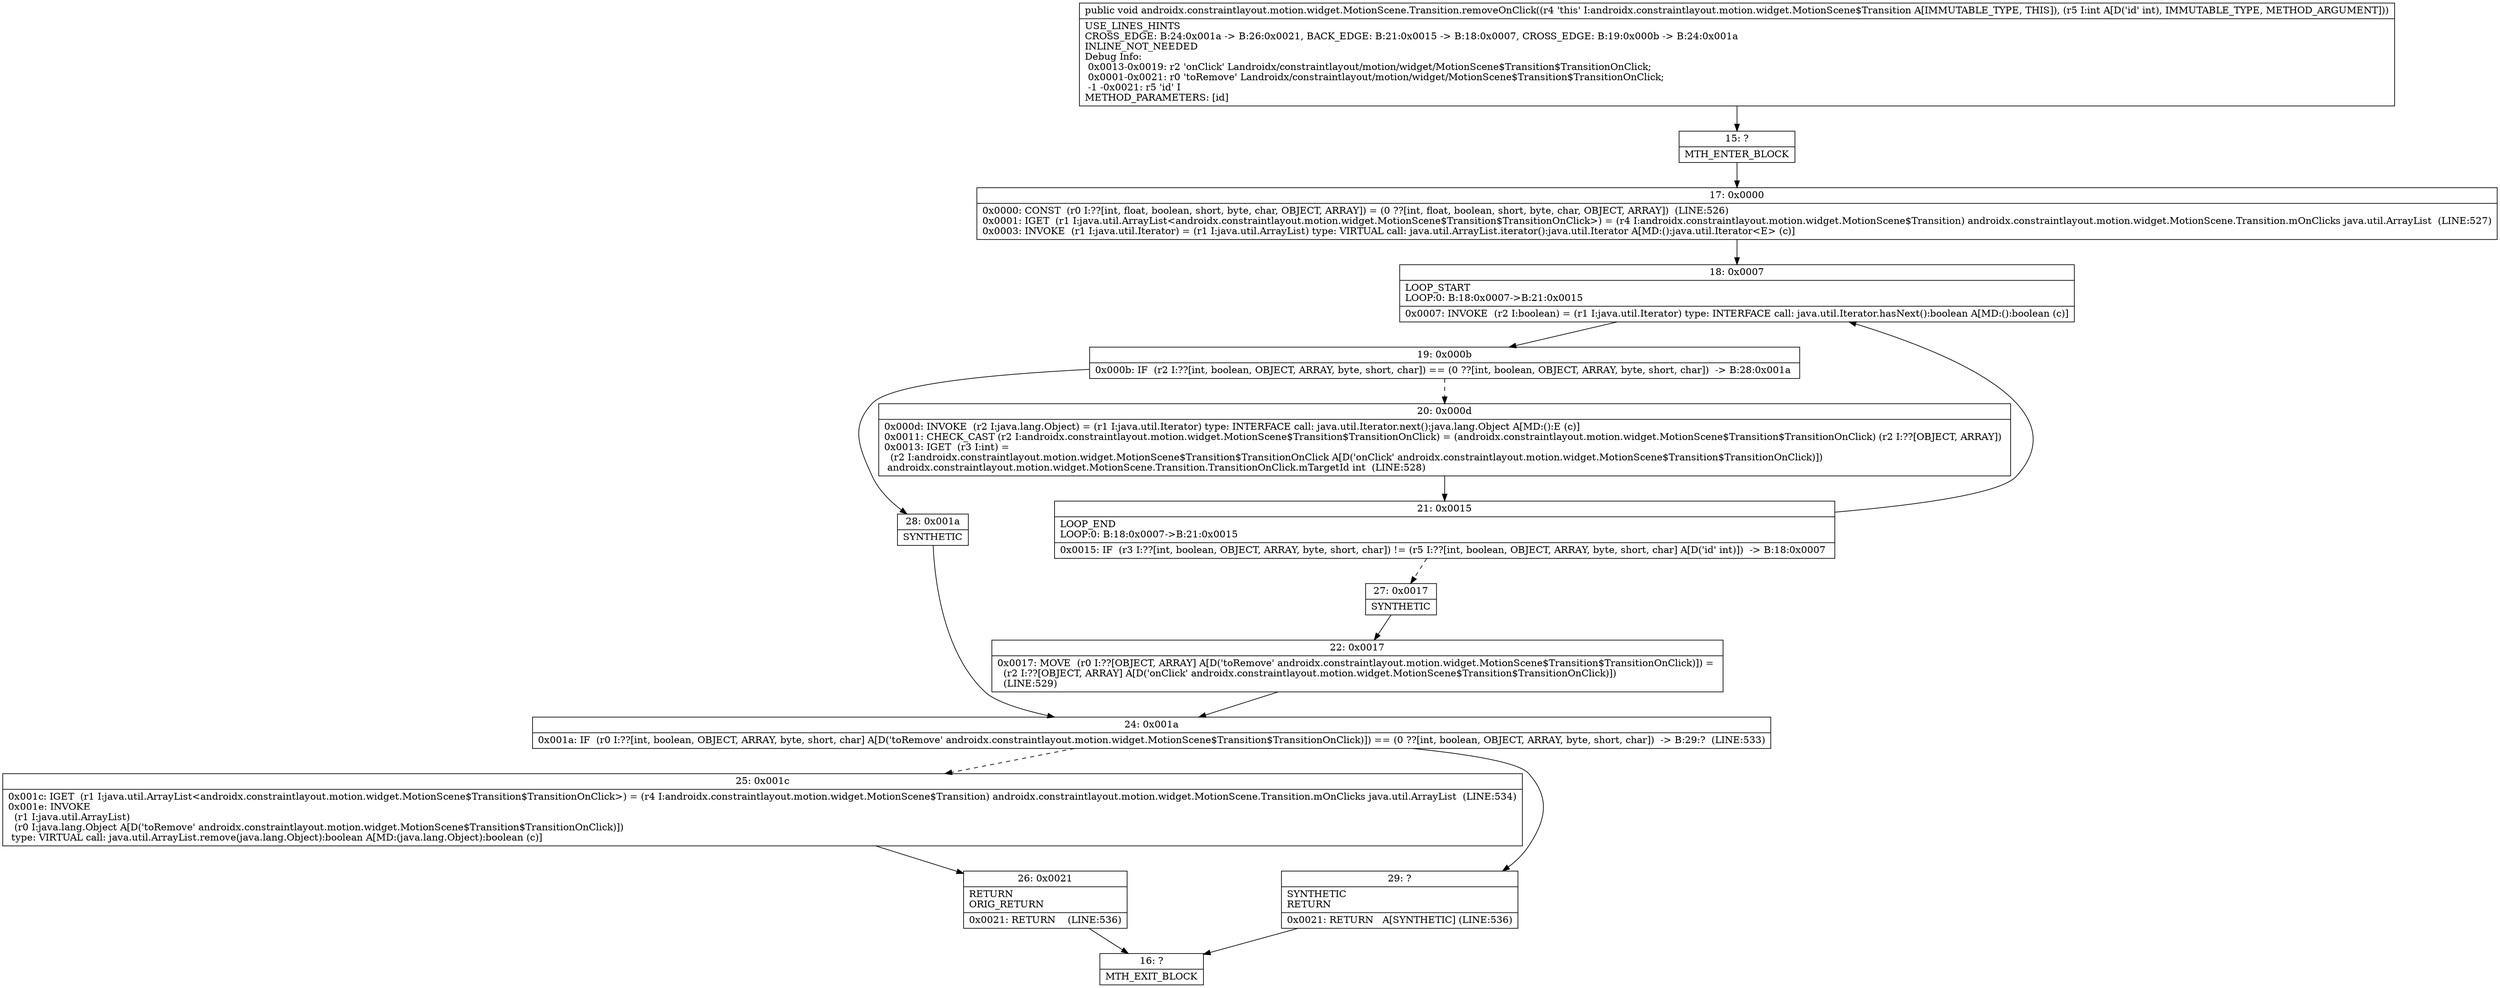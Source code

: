 digraph "CFG forandroidx.constraintlayout.motion.widget.MotionScene.Transition.removeOnClick(I)V" {
Node_15 [shape=record,label="{15\:\ ?|MTH_ENTER_BLOCK\l}"];
Node_17 [shape=record,label="{17\:\ 0x0000|0x0000: CONST  (r0 I:??[int, float, boolean, short, byte, char, OBJECT, ARRAY]) = (0 ??[int, float, boolean, short, byte, char, OBJECT, ARRAY])  (LINE:526)\l0x0001: IGET  (r1 I:java.util.ArrayList\<androidx.constraintlayout.motion.widget.MotionScene$Transition$TransitionOnClick\>) = (r4 I:androidx.constraintlayout.motion.widget.MotionScene$Transition) androidx.constraintlayout.motion.widget.MotionScene.Transition.mOnClicks java.util.ArrayList  (LINE:527)\l0x0003: INVOKE  (r1 I:java.util.Iterator) = (r1 I:java.util.ArrayList) type: VIRTUAL call: java.util.ArrayList.iterator():java.util.Iterator A[MD:():java.util.Iterator\<E\> (c)]\l}"];
Node_18 [shape=record,label="{18\:\ 0x0007|LOOP_START\lLOOP:0: B:18:0x0007\-\>B:21:0x0015\l|0x0007: INVOKE  (r2 I:boolean) = (r1 I:java.util.Iterator) type: INTERFACE call: java.util.Iterator.hasNext():boolean A[MD:():boolean (c)]\l}"];
Node_19 [shape=record,label="{19\:\ 0x000b|0x000b: IF  (r2 I:??[int, boolean, OBJECT, ARRAY, byte, short, char]) == (0 ??[int, boolean, OBJECT, ARRAY, byte, short, char])  \-\> B:28:0x001a \l}"];
Node_20 [shape=record,label="{20\:\ 0x000d|0x000d: INVOKE  (r2 I:java.lang.Object) = (r1 I:java.util.Iterator) type: INTERFACE call: java.util.Iterator.next():java.lang.Object A[MD:():E (c)]\l0x0011: CHECK_CAST (r2 I:androidx.constraintlayout.motion.widget.MotionScene$Transition$TransitionOnClick) = (androidx.constraintlayout.motion.widget.MotionScene$Transition$TransitionOnClick) (r2 I:??[OBJECT, ARRAY]) \l0x0013: IGET  (r3 I:int) = \l  (r2 I:androidx.constraintlayout.motion.widget.MotionScene$Transition$TransitionOnClick A[D('onClick' androidx.constraintlayout.motion.widget.MotionScene$Transition$TransitionOnClick)])\l androidx.constraintlayout.motion.widget.MotionScene.Transition.TransitionOnClick.mTargetId int  (LINE:528)\l}"];
Node_21 [shape=record,label="{21\:\ 0x0015|LOOP_END\lLOOP:0: B:18:0x0007\-\>B:21:0x0015\l|0x0015: IF  (r3 I:??[int, boolean, OBJECT, ARRAY, byte, short, char]) != (r5 I:??[int, boolean, OBJECT, ARRAY, byte, short, char] A[D('id' int)])  \-\> B:18:0x0007 \l}"];
Node_27 [shape=record,label="{27\:\ 0x0017|SYNTHETIC\l}"];
Node_22 [shape=record,label="{22\:\ 0x0017|0x0017: MOVE  (r0 I:??[OBJECT, ARRAY] A[D('toRemove' androidx.constraintlayout.motion.widget.MotionScene$Transition$TransitionOnClick)]) = \l  (r2 I:??[OBJECT, ARRAY] A[D('onClick' androidx.constraintlayout.motion.widget.MotionScene$Transition$TransitionOnClick)])\l  (LINE:529)\l}"];
Node_24 [shape=record,label="{24\:\ 0x001a|0x001a: IF  (r0 I:??[int, boolean, OBJECT, ARRAY, byte, short, char] A[D('toRemove' androidx.constraintlayout.motion.widget.MotionScene$Transition$TransitionOnClick)]) == (0 ??[int, boolean, OBJECT, ARRAY, byte, short, char])  \-\> B:29:?  (LINE:533)\l}"];
Node_25 [shape=record,label="{25\:\ 0x001c|0x001c: IGET  (r1 I:java.util.ArrayList\<androidx.constraintlayout.motion.widget.MotionScene$Transition$TransitionOnClick\>) = (r4 I:androidx.constraintlayout.motion.widget.MotionScene$Transition) androidx.constraintlayout.motion.widget.MotionScene.Transition.mOnClicks java.util.ArrayList  (LINE:534)\l0x001e: INVOKE  \l  (r1 I:java.util.ArrayList)\l  (r0 I:java.lang.Object A[D('toRemove' androidx.constraintlayout.motion.widget.MotionScene$Transition$TransitionOnClick)])\l type: VIRTUAL call: java.util.ArrayList.remove(java.lang.Object):boolean A[MD:(java.lang.Object):boolean (c)]\l}"];
Node_26 [shape=record,label="{26\:\ 0x0021|RETURN\lORIG_RETURN\l|0x0021: RETURN    (LINE:536)\l}"];
Node_16 [shape=record,label="{16\:\ ?|MTH_EXIT_BLOCK\l}"];
Node_29 [shape=record,label="{29\:\ ?|SYNTHETIC\lRETURN\l|0x0021: RETURN   A[SYNTHETIC] (LINE:536)\l}"];
Node_28 [shape=record,label="{28\:\ 0x001a|SYNTHETIC\l}"];
MethodNode[shape=record,label="{public void androidx.constraintlayout.motion.widget.MotionScene.Transition.removeOnClick((r4 'this' I:androidx.constraintlayout.motion.widget.MotionScene$Transition A[IMMUTABLE_TYPE, THIS]), (r5 I:int A[D('id' int), IMMUTABLE_TYPE, METHOD_ARGUMENT]))  | USE_LINES_HINTS\lCROSS_EDGE: B:24:0x001a \-\> B:26:0x0021, BACK_EDGE: B:21:0x0015 \-\> B:18:0x0007, CROSS_EDGE: B:19:0x000b \-\> B:24:0x001a\lINLINE_NOT_NEEDED\lDebug Info:\l  0x0013\-0x0019: r2 'onClick' Landroidx\/constraintlayout\/motion\/widget\/MotionScene$Transition$TransitionOnClick;\l  0x0001\-0x0021: r0 'toRemove' Landroidx\/constraintlayout\/motion\/widget\/MotionScene$Transition$TransitionOnClick;\l  \-1 \-0x0021: r5 'id' I\lMETHOD_PARAMETERS: [id]\l}"];
MethodNode -> Node_15;Node_15 -> Node_17;
Node_17 -> Node_18;
Node_18 -> Node_19;
Node_19 -> Node_20[style=dashed];
Node_19 -> Node_28;
Node_20 -> Node_21;
Node_21 -> Node_18;
Node_21 -> Node_27[style=dashed];
Node_27 -> Node_22;
Node_22 -> Node_24;
Node_24 -> Node_25[style=dashed];
Node_24 -> Node_29;
Node_25 -> Node_26;
Node_26 -> Node_16;
Node_29 -> Node_16;
Node_28 -> Node_24;
}

